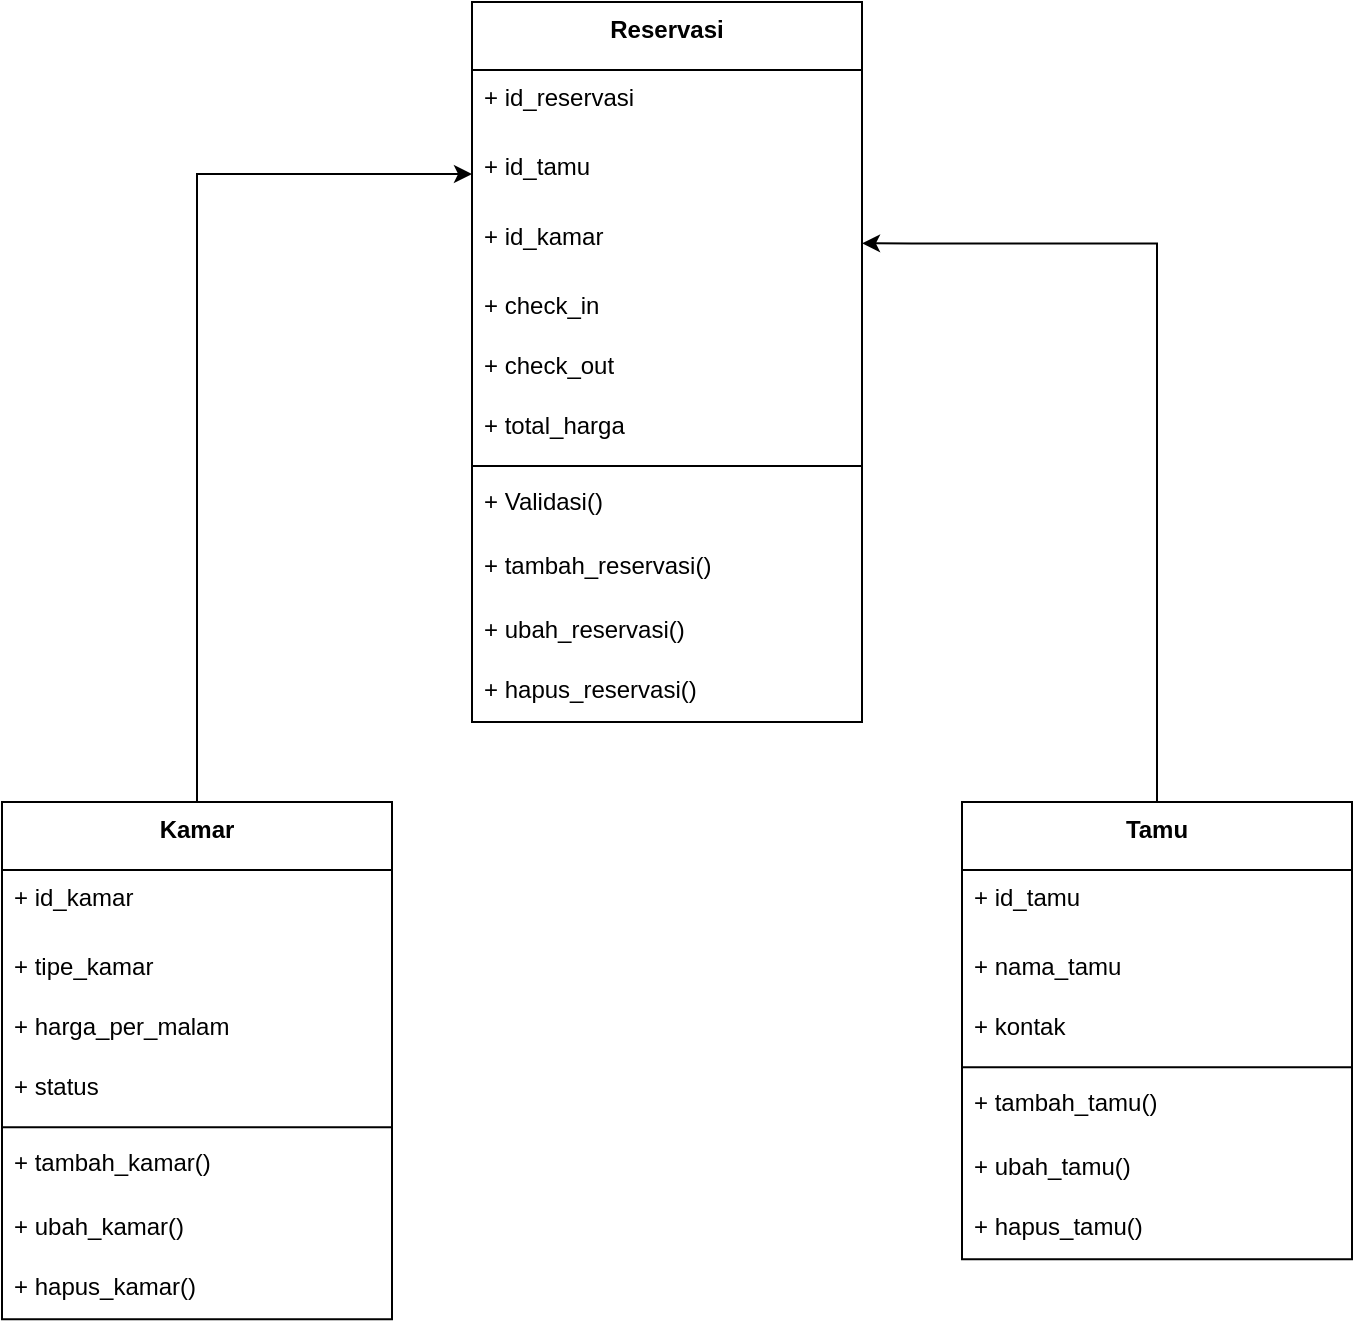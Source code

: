 <mxfile version="26.0.2">
  <diagram name="Page-1" id="ww12gH_jnrB8KPZfOwFH">
    <mxGraphModel dx="992" dy="473" grid="1" gridSize="10" guides="1" tooltips="1" connect="1" arrows="1" fold="1" page="1" pageScale="1" pageWidth="850" pageHeight="1100" math="0" shadow="0">
      <root>
        <mxCell id="0" />
        <mxCell id="1" parent="0" />
        <mxCell id="V11GRiYeFAGEeSenCFl4-41" style="edgeStyle=orthogonalEdgeStyle;rounded=0;orthogonalLoop=1;jettySize=auto;html=1;exitX=0.5;exitY=0;exitDx=0;exitDy=0;entryX=0;entryY=0.5;entryDx=0;entryDy=0;" parent="1" source="6" target="V11GRiYeFAGEeSenCFl4-38" edge="1">
          <mxGeometry relative="1" as="geometry" />
        </mxCell>
        <mxCell id="6" value="Kamar" style="swimlane;fontStyle=1;align=center;verticalAlign=top;childLayout=stackLayout;horizontal=1;startSize=34;horizontalStack=0;resizeParent=1;resizeParentMax=0;resizeLast=0;collapsible=0;marginBottom=0;" parent="1" vertex="1">
          <mxGeometry x="80" y="560" width="195" height="258.67" as="geometry" />
        </mxCell>
        <mxCell id="7" value="+ id_kamar" style="text;strokeColor=none;fillColor=none;align=left;verticalAlign=top;spacingLeft=4;spacingRight=4;overflow=hidden;rotatable=0;points=[[0,0.5],[1,0.5]];portConstraint=eastwest;" parent="6" vertex="1">
          <mxGeometry y="34" width="195" height="34.67" as="geometry" />
        </mxCell>
        <mxCell id="V11GRiYeFAGEeSenCFl4-15" value="+ tipe_kamar" style="text;strokeColor=none;fillColor=none;align=left;verticalAlign=top;spacingLeft=4;spacingRight=4;overflow=hidden;rotatable=0;points=[[0,0.5],[1,0.5]];portConstraint=eastwest;" parent="6" vertex="1">
          <mxGeometry y="68.67" width="195" height="30" as="geometry" />
        </mxCell>
        <mxCell id="V11GRiYeFAGEeSenCFl4-16" value="+ harga_per_malam" style="text;strokeColor=none;fillColor=none;align=left;verticalAlign=top;spacingLeft=4;spacingRight=4;overflow=hidden;rotatable=0;points=[[0,0.5],[1,0.5]];portConstraint=eastwest;" parent="6" vertex="1">
          <mxGeometry y="98.67" width="195" height="30" as="geometry" />
        </mxCell>
        <mxCell id="V11GRiYeFAGEeSenCFl4-17" value="+ status" style="text;strokeColor=none;fillColor=none;align=left;verticalAlign=top;spacingLeft=4;spacingRight=4;overflow=hidden;rotatable=0;points=[[0,0.5],[1,0.5]];portConstraint=eastwest;" parent="6" vertex="1">
          <mxGeometry y="128.67" width="195" height="30" as="geometry" />
        </mxCell>
        <mxCell id="8" style="line;strokeWidth=1;fillColor=none;align=left;verticalAlign=middle;spacingTop=-1;spacingLeft=3;spacingRight=3;rotatable=0;labelPosition=right;points=[];portConstraint=eastwest;strokeColor=inherit;" parent="6" vertex="1">
          <mxGeometry y="158.67" width="195" height="8" as="geometry" />
        </mxCell>
        <mxCell id="9" value="+ tambah_kamar() " style="text;strokeColor=none;fillColor=none;align=left;verticalAlign=top;spacingLeft=4;spacingRight=4;overflow=hidden;rotatable=0;points=[[0,0.5],[1,0.5]];portConstraint=eastwest;" parent="6" vertex="1">
          <mxGeometry y="166.67" width="195" height="32" as="geometry" />
        </mxCell>
        <mxCell id="V11GRiYeFAGEeSenCFl4-18" value="+ ubah_kamar() " style="text;strokeColor=none;fillColor=none;align=left;verticalAlign=top;spacingLeft=4;spacingRight=4;overflow=hidden;rotatable=0;points=[[0,0.5],[1,0.5]];portConstraint=eastwest;" parent="6" vertex="1">
          <mxGeometry y="198.67" width="195" height="30" as="geometry" />
        </mxCell>
        <mxCell id="V11GRiYeFAGEeSenCFl4-19" value="+ hapus_kamar() " style="text;strokeColor=none;fillColor=none;align=left;verticalAlign=top;spacingLeft=4;spacingRight=4;overflow=hidden;rotatable=0;points=[[0,0.5],[1,0.5]];portConstraint=eastwest;" parent="6" vertex="1">
          <mxGeometry y="228.67" width="195" height="30" as="geometry" />
        </mxCell>
        <mxCell id="V11GRiYeFAGEeSenCFl4-42" style="edgeStyle=orthogonalEdgeStyle;rounded=0;orthogonalLoop=1;jettySize=auto;html=1;entryX=1;entryY=0.5;entryDx=0;entryDy=0;" parent="1" source="V11GRiYeFAGEeSenCFl4-20" target="V11GRiYeFAGEeSenCFl4-39" edge="1">
          <mxGeometry relative="1" as="geometry" />
        </mxCell>
        <mxCell id="V11GRiYeFAGEeSenCFl4-20" value="Tamu" style="swimlane;fontStyle=1;align=center;verticalAlign=top;childLayout=stackLayout;horizontal=1;startSize=34;horizontalStack=0;resizeParent=1;resizeParentMax=0;resizeLast=0;collapsible=0;marginBottom=0;" parent="1" vertex="1">
          <mxGeometry x="560" y="560" width="195" height="228.67" as="geometry" />
        </mxCell>
        <mxCell id="V11GRiYeFAGEeSenCFl4-21" value="+ id_tamu" style="text;strokeColor=none;fillColor=none;align=left;verticalAlign=top;spacingLeft=4;spacingRight=4;overflow=hidden;rotatable=0;points=[[0,0.5],[1,0.5]];portConstraint=eastwest;" parent="V11GRiYeFAGEeSenCFl4-20" vertex="1">
          <mxGeometry y="34" width="195" height="34.67" as="geometry" />
        </mxCell>
        <mxCell id="V11GRiYeFAGEeSenCFl4-22" value="+ nama_tamu" style="text;strokeColor=none;fillColor=none;align=left;verticalAlign=top;spacingLeft=4;spacingRight=4;overflow=hidden;rotatable=0;points=[[0,0.5],[1,0.5]];portConstraint=eastwest;" parent="V11GRiYeFAGEeSenCFl4-20" vertex="1">
          <mxGeometry y="68.67" width="195" height="30" as="geometry" />
        </mxCell>
        <mxCell id="V11GRiYeFAGEeSenCFl4-24" value="+ kontak" style="text;strokeColor=none;fillColor=none;align=left;verticalAlign=top;spacingLeft=4;spacingRight=4;overflow=hidden;rotatable=0;points=[[0,0.5],[1,0.5]];portConstraint=eastwest;" parent="V11GRiYeFAGEeSenCFl4-20" vertex="1">
          <mxGeometry y="98.67" width="195" height="30" as="geometry" />
        </mxCell>
        <mxCell id="V11GRiYeFAGEeSenCFl4-25" style="line;strokeWidth=1;fillColor=none;align=left;verticalAlign=middle;spacingTop=-1;spacingLeft=3;spacingRight=3;rotatable=0;labelPosition=right;points=[];portConstraint=eastwest;strokeColor=inherit;" parent="V11GRiYeFAGEeSenCFl4-20" vertex="1">
          <mxGeometry y="128.67" width="195" height="8" as="geometry" />
        </mxCell>
        <mxCell id="V11GRiYeFAGEeSenCFl4-26" value="+ tambah_tamu() " style="text;strokeColor=none;fillColor=none;align=left;verticalAlign=top;spacingLeft=4;spacingRight=4;overflow=hidden;rotatable=0;points=[[0,0.5],[1,0.5]];portConstraint=eastwest;" parent="V11GRiYeFAGEeSenCFl4-20" vertex="1">
          <mxGeometry y="136.67" width="195" height="32" as="geometry" />
        </mxCell>
        <mxCell id="V11GRiYeFAGEeSenCFl4-27" value="+ ubah_tamu() " style="text;strokeColor=none;fillColor=none;align=left;verticalAlign=top;spacingLeft=4;spacingRight=4;overflow=hidden;rotatable=0;points=[[0,0.5],[1,0.5]];portConstraint=eastwest;" parent="V11GRiYeFAGEeSenCFl4-20" vertex="1">
          <mxGeometry y="168.67" width="195" height="30" as="geometry" />
        </mxCell>
        <mxCell id="V11GRiYeFAGEeSenCFl4-28" value="+ hapus_tamu() " style="text;strokeColor=none;fillColor=none;align=left;verticalAlign=top;spacingLeft=4;spacingRight=4;overflow=hidden;rotatable=0;points=[[0,0.5],[1,0.5]];portConstraint=eastwest;" parent="V11GRiYeFAGEeSenCFl4-20" vertex="1">
          <mxGeometry y="198.67" width="195" height="30" as="geometry" />
        </mxCell>
        <mxCell id="V11GRiYeFAGEeSenCFl4-29" value="Reservasi" style="swimlane;fontStyle=1;align=center;verticalAlign=top;childLayout=stackLayout;horizontal=1;startSize=34;horizontalStack=0;resizeParent=1;resizeParentMax=0;resizeLast=0;collapsible=0;marginBottom=0;" parent="1" vertex="1">
          <mxGeometry x="315" y="160" width="195" height="360.01" as="geometry" />
        </mxCell>
        <mxCell id="V11GRiYeFAGEeSenCFl4-30" value="+ id_reservasi" style="text;strokeColor=none;fillColor=none;align=left;verticalAlign=top;spacingLeft=4;spacingRight=4;overflow=hidden;rotatable=0;points=[[0,0.5],[1,0.5]];portConstraint=eastwest;" parent="V11GRiYeFAGEeSenCFl4-29" vertex="1">
          <mxGeometry y="34" width="195" height="34.67" as="geometry" />
        </mxCell>
        <mxCell id="V11GRiYeFAGEeSenCFl4-38" value="+ id_tamu" style="text;strokeColor=none;fillColor=none;align=left;verticalAlign=top;spacingLeft=4;spacingRight=4;overflow=hidden;rotatable=0;points=[[0,0.5],[1,0.5]];portConstraint=eastwest;" parent="V11GRiYeFAGEeSenCFl4-29" vertex="1">
          <mxGeometry y="68.67" width="195" height="34.67" as="geometry" />
        </mxCell>
        <mxCell id="V11GRiYeFAGEeSenCFl4-39" value="+ id_kamar" style="text;strokeColor=none;fillColor=none;align=left;verticalAlign=top;spacingLeft=4;spacingRight=4;overflow=hidden;rotatable=0;points=[[0,0.5],[1,0.5]];portConstraint=eastwest;" parent="V11GRiYeFAGEeSenCFl4-29" vertex="1">
          <mxGeometry y="103.34" width="195" height="34.67" as="geometry" />
        </mxCell>
        <mxCell id="V11GRiYeFAGEeSenCFl4-31" value="+ check_in" style="text;strokeColor=none;fillColor=none;align=left;verticalAlign=top;spacingLeft=4;spacingRight=4;overflow=hidden;rotatable=0;points=[[0,0.5],[1,0.5]];portConstraint=eastwest;" parent="V11GRiYeFAGEeSenCFl4-29" vertex="1">
          <mxGeometry y="138.01" width="195" height="30" as="geometry" />
        </mxCell>
        <mxCell id="V11GRiYeFAGEeSenCFl4-32" value="+ check_out" style="text;strokeColor=none;fillColor=none;align=left;verticalAlign=top;spacingLeft=4;spacingRight=4;overflow=hidden;rotatable=0;points=[[0,0.5],[1,0.5]];portConstraint=eastwest;" parent="V11GRiYeFAGEeSenCFl4-29" vertex="1">
          <mxGeometry y="168.01" width="195" height="30" as="geometry" />
        </mxCell>
        <mxCell id="V11GRiYeFAGEeSenCFl4-33" value="+ total_harga" style="text;strokeColor=none;fillColor=none;align=left;verticalAlign=top;spacingLeft=4;spacingRight=4;overflow=hidden;rotatable=0;points=[[0,0.5],[1,0.5]];portConstraint=eastwest;" parent="V11GRiYeFAGEeSenCFl4-29" vertex="1">
          <mxGeometry y="198.01" width="195" height="30" as="geometry" />
        </mxCell>
        <mxCell id="V11GRiYeFAGEeSenCFl4-34" style="line;strokeWidth=1;fillColor=none;align=left;verticalAlign=middle;spacingTop=-1;spacingLeft=3;spacingRight=3;rotatable=0;labelPosition=right;points=[];portConstraint=eastwest;strokeColor=inherit;" parent="V11GRiYeFAGEeSenCFl4-29" vertex="1">
          <mxGeometry y="228.01" width="195" height="8" as="geometry" />
        </mxCell>
        <mxCell id="RdPLBqcyqnX0Gcabp33i-9" value="+ Validasi() " style="text;strokeColor=none;fillColor=none;align=left;verticalAlign=top;spacingLeft=4;spacingRight=4;overflow=hidden;rotatable=0;points=[[0,0.5],[1,0.5]];portConstraint=eastwest;" parent="V11GRiYeFAGEeSenCFl4-29" vertex="1">
          <mxGeometry y="236.01" width="195" height="32" as="geometry" />
        </mxCell>
        <mxCell id="V11GRiYeFAGEeSenCFl4-35" value="+ tambah_reservasi() " style="text;strokeColor=none;fillColor=none;align=left;verticalAlign=top;spacingLeft=4;spacingRight=4;overflow=hidden;rotatable=0;points=[[0,0.5],[1,0.5]];portConstraint=eastwest;" parent="V11GRiYeFAGEeSenCFl4-29" vertex="1">
          <mxGeometry y="268.01" width="195" height="32" as="geometry" />
        </mxCell>
        <mxCell id="V11GRiYeFAGEeSenCFl4-36" value="+ ubah_reservasi() " style="text;strokeColor=none;fillColor=none;align=left;verticalAlign=top;spacingLeft=4;spacingRight=4;overflow=hidden;rotatable=0;points=[[0,0.5],[1,0.5]];portConstraint=eastwest;" parent="V11GRiYeFAGEeSenCFl4-29" vertex="1">
          <mxGeometry y="300.01" width="195" height="30" as="geometry" />
        </mxCell>
        <mxCell id="V11GRiYeFAGEeSenCFl4-37" value="+ hapus_reservasi() " style="text;strokeColor=none;fillColor=none;align=left;verticalAlign=top;spacingLeft=4;spacingRight=4;overflow=hidden;rotatable=0;points=[[0,0.5],[1,0.5]];portConstraint=eastwest;" parent="V11GRiYeFAGEeSenCFl4-29" vertex="1">
          <mxGeometry y="330.01" width="195" height="30" as="geometry" />
        </mxCell>
      </root>
    </mxGraphModel>
  </diagram>
</mxfile>
